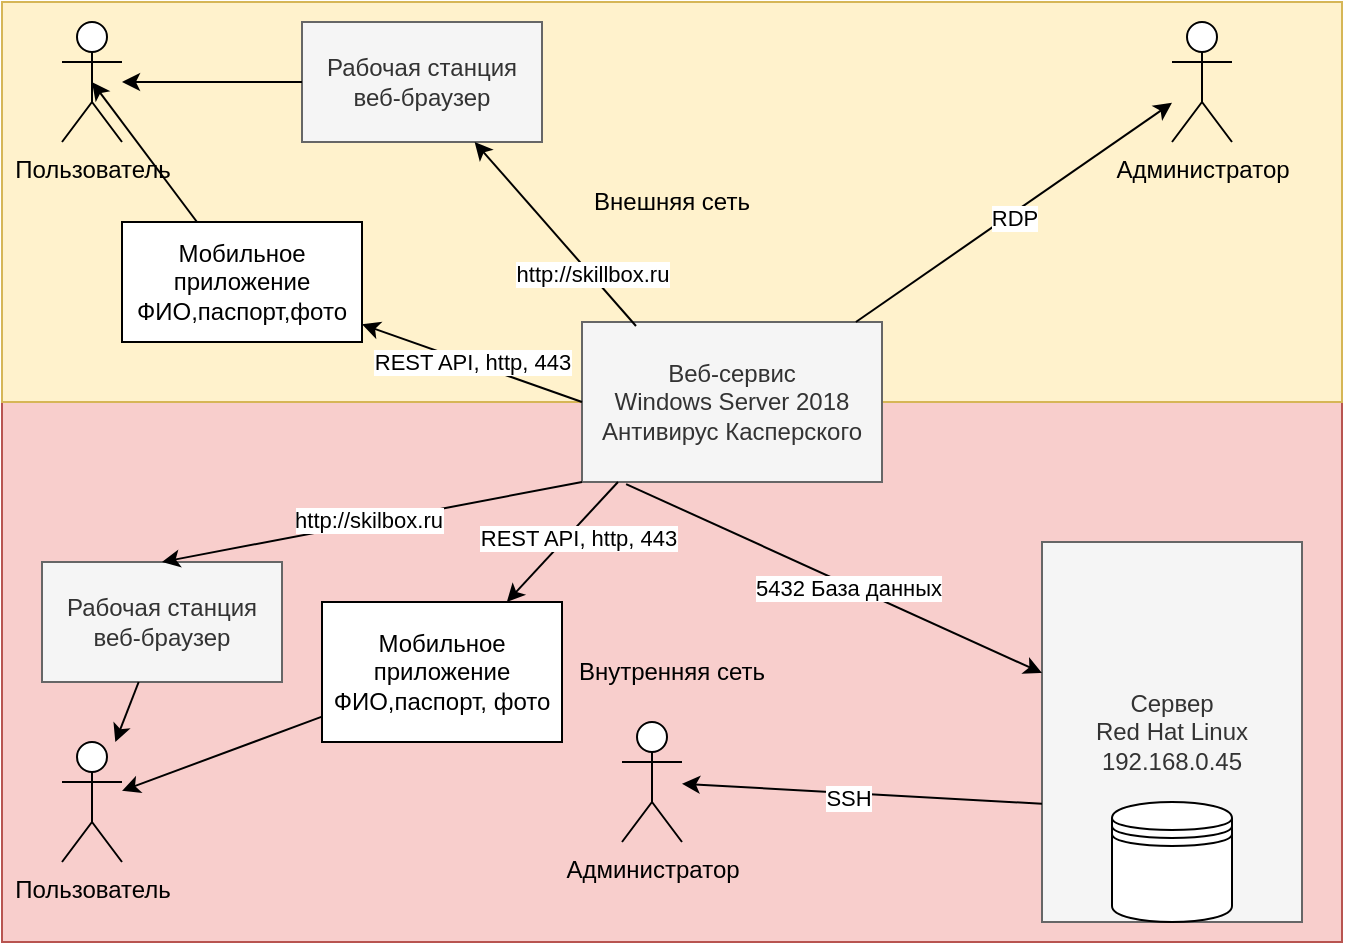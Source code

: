 <mxfile version="21.7.4" type="github">
  <diagram name="Страница — 1" id="AxD1RrtbTeHHpLmz0Yzi">
    <mxGraphModel dx="880" dy="478" grid="1" gridSize="10" guides="1" tooltips="1" connect="1" arrows="1" fold="1" page="1" pageScale="1" pageWidth="827" pageHeight="1169" math="0" shadow="0">
      <root>
        <mxCell id="0" />
        <mxCell id="1" parent="0" />
        <mxCell id="vrD5b6YgW24zmCBg4TpQ-1" value="Внутренняя сеть" style="rounded=0;whiteSpace=wrap;html=1;fillColor=#f8cecc;strokeColor=#b85450;" vertex="1" parent="1">
          <mxGeometry x="110" y="240" width="670" height="270" as="geometry" />
        </mxCell>
        <mxCell id="vrD5b6YgW24zmCBg4TpQ-2" value="Внешняя сеть" style="rounded=0;whiteSpace=wrap;html=1;fillColor=#fff2cc;strokeColor=#d6b656;" vertex="1" parent="1">
          <mxGeometry x="110" y="40" width="670" height="200" as="geometry" />
        </mxCell>
        <mxCell id="vrD5b6YgW24zmCBg4TpQ-3" value="Веб-сервис&lt;br&gt;Windows Server 2018&lt;br&gt;Антивирус Касперского" style="rounded=0;whiteSpace=wrap;html=1;fillColor=#f5f5f5;fontColor=#333333;strokeColor=#666666;" vertex="1" parent="1">
          <mxGeometry x="400" y="200" width="150" height="80" as="geometry" />
        </mxCell>
        <mxCell id="vrD5b6YgW24zmCBg4TpQ-6" value="Пользователь" style="shape=umlActor;verticalLabelPosition=bottom;verticalAlign=top;html=1;outlineConnect=0;" vertex="1" parent="1">
          <mxGeometry x="140" y="50" width="30" height="60" as="geometry" />
        </mxCell>
        <mxCell id="vrD5b6YgW24zmCBg4TpQ-7" value="Пользователь&lt;br&gt;" style="shape=umlActor;verticalLabelPosition=bottom;verticalAlign=top;html=1;outlineConnect=0;" vertex="1" parent="1">
          <mxGeometry x="140" y="410" width="30" height="60" as="geometry" />
        </mxCell>
        <mxCell id="vrD5b6YgW24zmCBg4TpQ-8" value="Рабочая станция&lt;br&gt;веб-браузер&lt;br&gt;" style="rounded=0;whiteSpace=wrap;html=1;fillColor=#f5f5f5;fontColor=#333333;strokeColor=#666666;" vertex="1" parent="1">
          <mxGeometry x="260" y="50" width="120" height="60" as="geometry" />
        </mxCell>
        <mxCell id="vrD5b6YgW24zmCBg4TpQ-9" value="Рабочая станция&lt;br&gt;веб-браузер" style="rounded=0;whiteSpace=wrap;html=1;fillColor=#f5f5f5;fontColor=#333333;strokeColor=#666666;" vertex="1" parent="1">
          <mxGeometry x="130" y="320" width="120" height="60" as="geometry" />
        </mxCell>
        <mxCell id="vrD5b6YgW24zmCBg4TpQ-15" value="" style="endArrow=classic;html=1;rounded=0;" edge="1" parent="1" source="vrD5b6YgW24zmCBg4TpQ-8" target="vrD5b6YgW24zmCBg4TpQ-6">
          <mxGeometry width="50" height="50" relative="1" as="geometry">
            <mxPoint x="390" y="280" as="sourcePoint" />
            <mxPoint x="440" y="230" as="targetPoint" />
          </mxGeometry>
        </mxCell>
        <mxCell id="vrD5b6YgW24zmCBg4TpQ-16" value="" style="endArrow=classic;html=1;rounded=0;" edge="1" parent="1" source="vrD5b6YgW24zmCBg4TpQ-9" target="vrD5b6YgW24zmCBg4TpQ-7">
          <mxGeometry width="50" height="50" relative="1" as="geometry">
            <mxPoint x="390" y="280" as="sourcePoint" />
            <mxPoint x="440" y="230" as="targetPoint" />
          </mxGeometry>
        </mxCell>
        <mxCell id="vrD5b6YgW24zmCBg4TpQ-17" value="" style="endArrow=classic;html=1;rounded=0;exitX=0.18;exitY=0.025;exitDx=0;exitDy=0;exitPerimeter=0;" edge="1" parent="1" source="vrD5b6YgW24zmCBg4TpQ-3" target="vrD5b6YgW24zmCBg4TpQ-8">
          <mxGeometry width="50" height="50" relative="1" as="geometry">
            <mxPoint x="390" y="280" as="sourcePoint" />
            <mxPoint x="440" y="230" as="targetPoint" />
          </mxGeometry>
        </mxCell>
        <mxCell id="vrD5b6YgW24zmCBg4TpQ-18" value="http://skillbox.ru" style="edgeLabel;html=1;align=center;verticalAlign=middle;resizable=0;points=[];" vertex="1" connectable="0" parent="vrD5b6YgW24zmCBg4TpQ-17">
          <mxGeometry x="-0.434" relative="1" as="geometry">
            <mxPoint as="offset" />
          </mxGeometry>
        </mxCell>
        <mxCell id="vrD5b6YgW24zmCBg4TpQ-19" value="" style="endArrow=classic;html=1;rounded=0;entryX=0.5;entryY=0;entryDx=0;entryDy=0;exitX=0;exitY=1;exitDx=0;exitDy=0;" edge="1" parent="1" source="vrD5b6YgW24zmCBg4TpQ-3" target="vrD5b6YgW24zmCBg4TpQ-9">
          <mxGeometry width="50" height="50" relative="1" as="geometry">
            <mxPoint x="390" y="280" as="sourcePoint" />
            <mxPoint x="440" y="230" as="targetPoint" />
          </mxGeometry>
        </mxCell>
        <mxCell id="vrD5b6YgW24zmCBg4TpQ-20" value="http://skilbox.ru" style="edgeLabel;html=1;align=center;verticalAlign=middle;resizable=0;points=[];" vertex="1" connectable="0" parent="vrD5b6YgW24zmCBg4TpQ-19">
          <mxGeometry x="0.014" y="-2" relative="1" as="geometry">
            <mxPoint as="offset" />
          </mxGeometry>
        </mxCell>
        <mxCell id="vrD5b6YgW24zmCBg4TpQ-22" value="Сервер&lt;br&gt;Red Hat Linux&lt;br&gt;192.168.0.45" style="rounded=0;whiteSpace=wrap;html=1;fillColor=#f5f5f5;fontColor=#333333;strokeColor=#666666;" vertex="1" parent="1">
          <mxGeometry x="630" y="310" width="130" height="190" as="geometry" />
        </mxCell>
        <mxCell id="vrD5b6YgW24zmCBg4TpQ-23" value="" style="shape=datastore;whiteSpace=wrap;html=1;" vertex="1" parent="1">
          <mxGeometry x="665" y="440" width="60" height="60" as="geometry" />
        </mxCell>
        <mxCell id="vrD5b6YgW24zmCBg4TpQ-24" value="" style="endArrow=classic;html=1;rounded=0;exitX=0.147;exitY=1.013;exitDx=0;exitDy=0;exitPerimeter=0;" edge="1" parent="1" source="vrD5b6YgW24zmCBg4TpQ-3" target="vrD5b6YgW24zmCBg4TpQ-22">
          <mxGeometry width="50" height="50" relative="1" as="geometry">
            <mxPoint x="390" y="280" as="sourcePoint" />
            <mxPoint x="440" y="230" as="targetPoint" />
          </mxGeometry>
        </mxCell>
        <mxCell id="vrD5b6YgW24zmCBg4TpQ-25" value="5432 База данных" style="edgeLabel;html=1;align=center;verticalAlign=middle;resizable=0;points=[];" vertex="1" connectable="0" parent="vrD5b6YgW24zmCBg4TpQ-24">
          <mxGeometry x="0.072" y="-1" relative="1" as="geometry">
            <mxPoint as="offset" />
          </mxGeometry>
        </mxCell>
        <mxCell id="vrD5b6YgW24zmCBg4TpQ-26" value="Администратор" style="shape=umlActor;verticalLabelPosition=bottom;verticalAlign=top;html=1;outlineConnect=0;" vertex="1" parent="1">
          <mxGeometry x="420" y="400" width="30" height="60" as="geometry" />
        </mxCell>
        <mxCell id="vrD5b6YgW24zmCBg4TpQ-27" value="" style="endArrow=classic;html=1;rounded=0;exitX=0;exitY=0.689;exitDx=0;exitDy=0;exitPerimeter=0;" edge="1" parent="1" source="vrD5b6YgW24zmCBg4TpQ-22" target="vrD5b6YgW24zmCBg4TpQ-26">
          <mxGeometry width="50" height="50" relative="1" as="geometry">
            <mxPoint x="390" y="280" as="sourcePoint" />
            <mxPoint x="440" y="230" as="targetPoint" />
          </mxGeometry>
        </mxCell>
        <mxCell id="vrD5b6YgW24zmCBg4TpQ-28" value="SSH" style="edgeLabel;html=1;align=center;verticalAlign=middle;resizable=0;points=[];" vertex="1" connectable="0" parent="vrD5b6YgW24zmCBg4TpQ-27">
          <mxGeometry x="0.076" y="2" relative="1" as="geometry">
            <mxPoint as="offset" />
          </mxGeometry>
        </mxCell>
        <mxCell id="vrD5b6YgW24zmCBg4TpQ-29" value="Администратор" style="shape=umlActor;verticalLabelPosition=bottom;verticalAlign=top;html=1;outlineConnect=0;" vertex="1" parent="1">
          <mxGeometry x="695" y="50" width="30" height="60" as="geometry" />
        </mxCell>
        <mxCell id="vrD5b6YgW24zmCBg4TpQ-30" value="" style="endArrow=classic;html=1;rounded=0;exitX=0.913;exitY=0;exitDx=0;exitDy=0;exitPerimeter=0;" edge="1" parent="1" source="vrD5b6YgW24zmCBg4TpQ-3" target="vrD5b6YgW24zmCBg4TpQ-29">
          <mxGeometry width="50" height="50" relative="1" as="geometry">
            <mxPoint x="390" y="280" as="sourcePoint" />
            <mxPoint x="440" y="230" as="targetPoint" />
          </mxGeometry>
        </mxCell>
        <mxCell id="vrD5b6YgW24zmCBg4TpQ-31" value="RDP" style="edgeLabel;html=1;align=center;verticalAlign=middle;resizable=0;points=[];" vertex="1" connectable="0" parent="vrD5b6YgW24zmCBg4TpQ-30">
          <mxGeometry x="-0.011" y="-2" relative="1" as="geometry">
            <mxPoint as="offset" />
          </mxGeometry>
        </mxCell>
        <mxCell id="vrD5b6YgW24zmCBg4TpQ-32" value="Мобильное приложение&lt;br&gt;ФИО,паспорт,фото" style="rounded=0;whiteSpace=wrap;html=1;" vertex="1" parent="1">
          <mxGeometry x="170" y="150" width="120" height="60" as="geometry" />
        </mxCell>
        <mxCell id="vrD5b6YgW24zmCBg4TpQ-34" value="" style="endArrow=classic;html=1;rounded=0;exitX=0;exitY=0.5;exitDx=0;exitDy=0;" edge="1" parent="1" source="vrD5b6YgW24zmCBg4TpQ-3" target="vrD5b6YgW24zmCBg4TpQ-32">
          <mxGeometry width="50" height="50" relative="1" as="geometry">
            <mxPoint x="390" y="280" as="sourcePoint" />
            <mxPoint x="440" y="230" as="targetPoint" />
          </mxGeometry>
        </mxCell>
        <mxCell id="vrD5b6YgW24zmCBg4TpQ-35" value="REST API, http, 443" style="edgeLabel;html=1;align=center;verticalAlign=middle;resizable=0;points=[];" vertex="1" connectable="0" parent="vrD5b6YgW24zmCBg4TpQ-34">
          <mxGeometry x="0.005" y="-1" relative="1" as="geometry">
            <mxPoint as="offset" />
          </mxGeometry>
        </mxCell>
        <mxCell id="vrD5b6YgW24zmCBg4TpQ-36" value="Мобильное приложение&lt;br&gt;ФИО,паспорт, фото" style="rounded=0;whiteSpace=wrap;html=1;" vertex="1" parent="1">
          <mxGeometry x="270" y="340" width="120" height="70" as="geometry" />
        </mxCell>
        <mxCell id="vrD5b6YgW24zmCBg4TpQ-37" value="" style="endArrow=classic;html=1;rounded=0;entryX=0.5;entryY=0.5;entryDx=0;entryDy=0;entryPerimeter=0;" edge="1" parent="1" source="vrD5b6YgW24zmCBg4TpQ-32" target="vrD5b6YgW24zmCBg4TpQ-6">
          <mxGeometry width="50" height="50" relative="1" as="geometry">
            <mxPoint x="390" y="280" as="sourcePoint" />
            <mxPoint x="440" y="230" as="targetPoint" />
          </mxGeometry>
        </mxCell>
        <mxCell id="vrD5b6YgW24zmCBg4TpQ-39" value="" style="endArrow=classic;html=1;rounded=0;exitX=0.12;exitY=1;exitDx=0;exitDy=0;exitPerimeter=0;" edge="1" parent="1" source="vrD5b6YgW24zmCBg4TpQ-3" target="vrD5b6YgW24zmCBg4TpQ-36">
          <mxGeometry width="50" height="50" relative="1" as="geometry">
            <mxPoint x="390" y="280" as="sourcePoint" />
            <mxPoint x="440" y="230" as="targetPoint" />
          </mxGeometry>
        </mxCell>
        <mxCell id="vrD5b6YgW24zmCBg4TpQ-40" value="REST API, http, 443" style="edgeLabel;html=1;align=center;verticalAlign=middle;resizable=0;points=[];" vertex="1" connectable="0" parent="vrD5b6YgW24zmCBg4TpQ-39">
          <mxGeometry x="-0.182" y="3" relative="1" as="geometry">
            <mxPoint y="1" as="offset" />
          </mxGeometry>
        </mxCell>
        <mxCell id="vrD5b6YgW24zmCBg4TpQ-41" value="" style="endArrow=classic;html=1;rounded=0;" edge="1" parent="1" source="vrD5b6YgW24zmCBg4TpQ-36" target="vrD5b6YgW24zmCBg4TpQ-7">
          <mxGeometry width="50" height="50" relative="1" as="geometry">
            <mxPoint x="390" y="280" as="sourcePoint" />
            <mxPoint x="440" y="230" as="targetPoint" />
          </mxGeometry>
        </mxCell>
      </root>
    </mxGraphModel>
  </diagram>
</mxfile>
